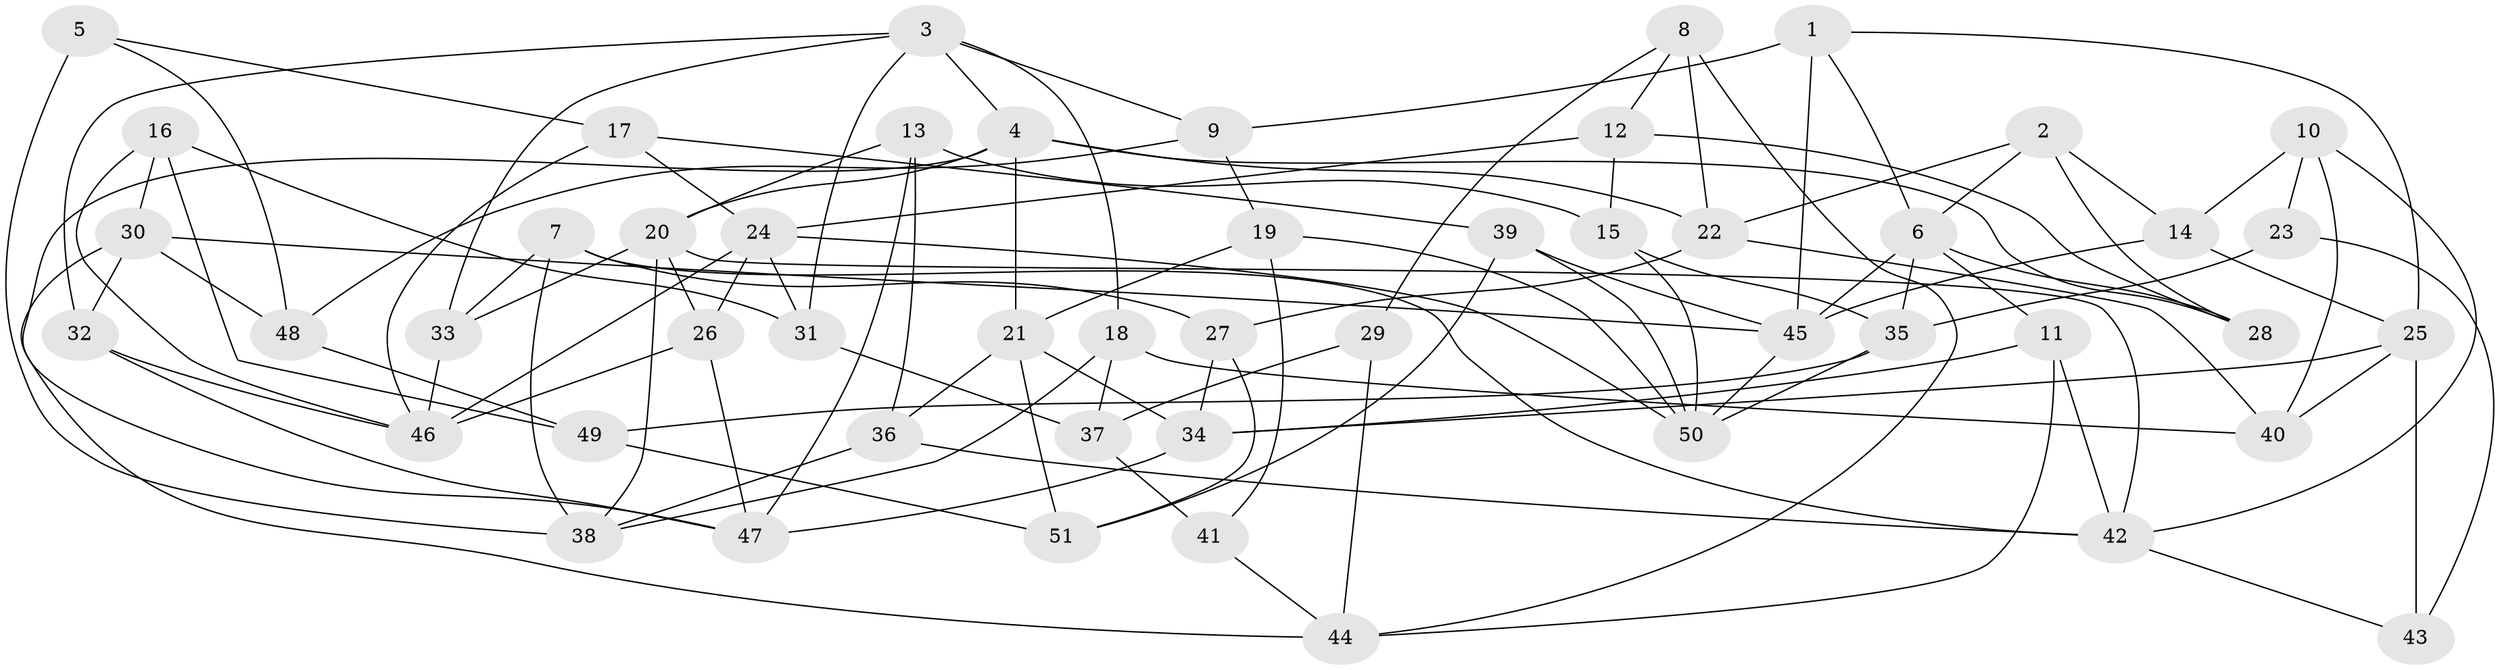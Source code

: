 // original degree distribution, {4: 1.0}
// Generated by graph-tools (version 1.1) at 2025/38/03/04/25 23:38:06]
// undirected, 51 vertices, 113 edges
graph export_dot {
  node [color=gray90,style=filled];
  1;
  2;
  3;
  4;
  5;
  6;
  7;
  8;
  9;
  10;
  11;
  12;
  13;
  14;
  15;
  16;
  17;
  18;
  19;
  20;
  21;
  22;
  23;
  24;
  25;
  26;
  27;
  28;
  29;
  30;
  31;
  32;
  33;
  34;
  35;
  36;
  37;
  38;
  39;
  40;
  41;
  42;
  43;
  44;
  45;
  46;
  47;
  48;
  49;
  50;
  51;
  1 -- 6 [weight=1.0];
  1 -- 9 [weight=1.0];
  1 -- 25 [weight=1.0];
  1 -- 45 [weight=1.0];
  2 -- 6 [weight=1.0];
  2 -- 14 [weight=1.0];
  2 -- 22 [weight=1.0];
  2 -- 28 [weight=1.0];
  3 -- 4 [weight=1.0];
  3 -- 9 [weight=1.0];
  3 -- 18 [weight=1.0];
  3 -- 31 [weight=1.0];
  3 -- 32 [weight=1.0];
  3 -- 33 [weight=1.0];
  4 -- 20 [weight=1.0];
  4 -- 21 [weight=1.0];
  4 -- 22 [weight=1.0];
  4 -- 28 [weight=1.0];
  4 -- 47 [weight=1.0];
  5 -- 17 [weight=1.0];
  5 -- 38 [weight=2.0];
  5 -- 48 [weight=1.0];
  6 -- 11 [weight=1.0];
  6 -- 28 [weight=1.0];
  6 -- 35 [weight=1.0];
  6 -- 45 [weight=1.0];
  7 -- 27 [weight=1.0];
  7 -- 33 [weight=1.0];
  7 -- 38 [weight=1.0];
  7 -- 42 [weight=1.0];
  8 -- 12 [weight=1.0];
  8 -- 22 [weight=1.0];
  8 -- 29 [weight=1.0];
  8 -- 44 [weight=1.0];
  9 -- 19 [weight=1.0];
  9 -- 48 [weight=1.0];
  10 -- 14 [weight=1.0];
  10 -- 23 [weight=1.0];
  10 -- 40 [weight=1.0];
  10 -- 42 [weight=1.0];
  11 -- 34 [weight=1.0];
  11 -- 42 [weight=1.0];
  11 -- 44 [weight=1.0];
  12 -- 15 [weight=1.0];
  12 -- 24 [weight=1.0];
  12 -- 28 [weight=1.0];
  13 -- 15 [weight=1.0];
  13 -- 20 [weight=1.0];
  13 -- 36 [weight=1.0];
  13 -- 47 [weight=1.0];
  14 -- 25 [weight=1.0];
  14 -- 45 [weight=1.0];
  15 -- 35 [weight=1.0];
  15 -- 50 [weight=1.0];
  16 -- 30 [weight=1.0];
  16 -- 31 [weight=1.0];
  16 -- 46 [weight=1.0];
  16 -- 49 [weight=1.0];
  17 -- 24 [weight=1.0];
  17 -- 39 [weight=1.0];
  17 -- 46 [weight=1.0];
  18 -- 37 [weight=1.0];
  18 -- 38 [weight=1.0];
  18 -- 40 [weight=1.0];
  19 -- 21 [weight=1.0];
  19 -- 41 [weight=1.0];
  19 -- 50 [weight=1.0];
  20 -- 26 [weight=1.0];
  20 -- 33 [weight=1.0];
  20 -- 38 [weight=1.0];
  20 -- 42 [weight=1.0];
  21 -- 34 [weight=1.0];
  21 -- 36 [weight=1.0];
  21 -- 51 [weight=2.0];
  22 -- 27 [weight=2.0];
  22 -- 40 [weight=1.0];
  23 -- 35 [weight=2.0];
  23 -- 43 [weight=1.0];
  24 -- 26 [weight=1.0];
  24 -- 31 [weight=1.0];
  24 -- 46 [weight=1.0];
  24 -- 50 [weight=1.0];
  25 -- 34 [weight=1.0];
  25 -- 40 [weight=1.0];
  25 -- 43 [weight=2.0];
  26 -- 46 [weight=1.0];
  26 -- 47 [weight=1.0];
  27 -- 34 [weight=1.0];
  27 -- 51 [weight=2.0];
  29 -- 37 [weight=2.0];
  29 -- 44 [weight=1.0];
  30 -- 32 [weight=1.0];
  30 -- 44 [weight=2.0];
  30 -- 45 [weight=1.0];
  30 -- 48 [weight=1.0];
  31 -- 37 [weight=1.0];
  32 -- 46 [weight=1.0];
  32 -- 47 [weight=1.0];
  33 -- 46 [weight=1.0];
  34 -- 47 [weight=2.0];
  35 -- 49 [weight=1.0];
  35 -- 50 [weight=1.0];
  36 -- 38 [weight=1.0];
  36 -- 42 [weight=1.0];
  37 -- 41 [weight=2.0];
  39 -- 45 [weight=1.0];
  39 -- 50 [weight=1.0];
  39 -- 51 [weight=1.0];
  41 -- 44 [weight=1.0];
  42 -- 43 [weight=1.0];
  45 -- 50 [weight=1.0];
  48 -- 49 [weight=1.0];
  49 -- 51 [weight=1.0];
}
